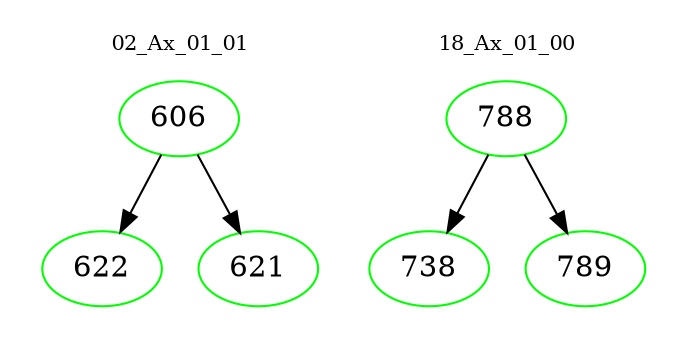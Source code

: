 digraph{
subgraph cluster_0 {
color = white
label = "02_Ax_01_01";
fontsize=10;
T0_606 [label="606", color="green"]
T0_606 -> T0_622 [color="black"]
T0_622 [label="622", color="green"]
T0_606 -> T0_621 [color="black"]
T0_621 [label="621", color="green"]
}
subgraph cluster_1 {
color = white
label = "18_Ax_01_00";
fontsize=10;
T1_788 [label="788", color="green"]
T1_788 -> T1_738 [color="black"]
T1_738 [label="738", color="green"]
T1_788 -> T1_789 [color="black"]
T1_789 [label="789", color="green"]
}
}
